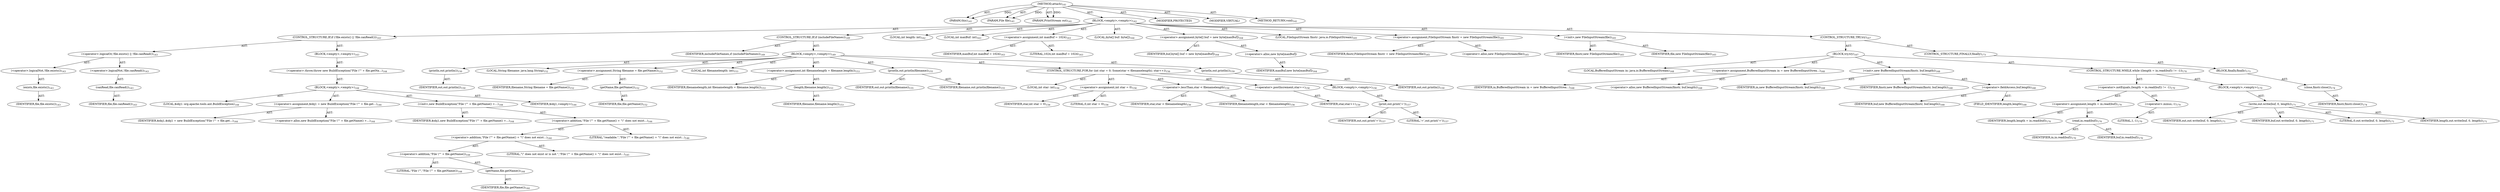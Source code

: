 digraph "attach" {  
"111669149697" [label = <(METHOD,attach)<SUB>141</SUB>> ]
"115964116993" [label = <(PARAM,this)<SUB>141</SUB>> ]
"115964116994" [label = <(PARAM,File file)<SUB>141</SUB>> ]
"115964116995" [label = <(PARAM,PrintStream out)<SUB>141</SUB>> ]
"25769803788" [label = <(BLOCK,&lt;empty&gt;,&lt;empty&gt;)<SUB>142</SUB>> ]
"47244640266" [label = <(CONTROL_STRUCTURE,IF,if (!file.exists() || !file.canRead()))<SUB>143</SUB>> ]
"30064771130" [label = <(&lt;operator&gt;.logicalOr,!file.exists() || !file.canRead())<SUB>143</SUB>> ]
"30064771131" [label = <(&lt;operator&gt;.logicalNot,!file.exists())<SUB>143</SUB>> ]
"30064771132" [label = <(exists,file.exists())<SUB>143</SUB>> ]
"68719476790" [label = <(IDENTIFIER,file,file.exists())<SUB>143</SUB>> ]
"30064771133" [label = <(&lt;operator&gt;.logicalNot,!file.canRead())<SUB>143</SUB>> ]
"30064771134" [label = <(canRead,file.canRead())<SUB>143</SUB>> ]
"68719476791" [label = <(IDENTIFIER,file,file.canRead())<SUB>143</SUB>> ]
"25769803789" [label = <(BLOCK,&lt;empty&gt;,&lt;empty&gt;)<SUB>143</SUB>> ]
"30064771135" [label = <(&lt;operator&gt;.throw,throw new BuildException(&quot;File \&quot;&quot; + file.getNa...)<SUB>144</SUB>> ]
"25769803790" [label = <(BLOCK,&lt;empty&gt;,&lt;empty&gt;)<SUB>144</SUB>> ]
"94489280517" [label = <(LOCAL,$obj1: org.apache.tools.ant.BuildException)<SUB>144</SUB>> ]
"30064771136" [label = <(&lt;operator&gt;.assignment,$obj1 = new BuildException(&quot;File \&quot;&quot; + file.get...)<SUB>144</SUB>> ]
"68719476792" [label = <(IDENTIFIER,$obj1,$obj1 = new BuildException(&quot;File \&quot;&quot; + file.get...)<SUB>144</SUB>> ]
"30064771137" [label = <(&lt;operator&gt;.alloc,new BuildException(&quot;File \&quot;&quot; + file.getName() +...)<SUB>144</SUB>> ]
"30064771138" [label = <(&lt;init&gt;,new BuildException(&quot;File \&quot;&quot; + file.getName() +...)<SUB>144</SUB>> ]
"68719476793" [label = <(IDENTIFIER,$obj1,new BuildException(&quot;File \&quot;&quot; + file.getName() +...)<SUB>144</SUB>> ]
"30064771139" [label = <(&lt;operator&gt;.addition,&quot;File \&quot;&quot; + file.getName() + &quot;\&quot; does not exist...)<SUB>144</SUB>> ]
"30064771140" [label = <(&lt;operator&gt;.addition,&quot;File \&quot;&quot; + file.getName() + &quot;\&quot; does not exist...)<SUB>144</SUB>> ]
"30064771141" [label = <(&lt;operator&gt;.addition,&quot;File \&quot;&quot; + file.getName())<SUB>144</SUB>> ]
"90194313224" [label = <(LITERAL,&quot;File \&quot;&quot;,&quot;File \&quot;&quot; + file.getName())<SUB>144</SUB>> ]
"30064771142" [label = <(getName,file.getName())<SUB>144</SUB>> ]
"68719476794" [label = <(IDENTIFIER,file,file.getName())<SUB>144</SUB>> ]
"90194313225" [label = <(LITERAL,&quot;\&quot; does not exist or is not &quot;,&quot;File \&quot;&quot; + file.getName() + &quot;\&quot; does not exist...)<SUB>145</SUB>> ]
"90194313226" [label = <(LITERAL,&quot;readable.&quot;,&quot;File \&quot;&quot; + file.getName() + &quot;\&quot; does not exist...)<SUB>146</SUB>> ]
"68719476795" [label = <(IDENTIFIER,$obj1,&lt;empty&gt;)<SUB>144</SUB>> ]
"47244640267" [label = <(CONTROL_STRUCTURE,IF,if (includeFileNames))<SUB>149</SUB>> ]
"68719476796" [label = <(IDENTIFIER,includeFileNames,if (includeFileNames))<SUB>149</SUB>> ]
"25769803791" [label = <(BLOCK,&lt;empty&gt;,&lt;empty&gt;)<SUB>149</SUB>> ]
"30064771143" [label = <(println,out.println())<SUB>150</SUB>> ]
"68719476797" [label = <(IDENTIFIER,out,out.println())<SUB>150</SUB>> ]
"94489280518" [label = <(LOCAL,String filename: java.lang.String)<SUB>152</SUB>> ]
"30064771144" [label = <(&lt;operator&gt;.assignment,String filename = file.getName())<SUB>152</SUB>> ]
"68719476798" [label = <(IDENTIFIER,filename,String filename = file.getName())<SUB>152</SUB>> ]
"30064771145" [label = <(getName,file.getName())<SUB>152</SUB>> ]
"68719476799" [label = <(IDENTIFIER,file,file.getName())<SUB>152</SUB>> ]
"94489280519" [label = <(LOCAL,int filenamelength: int)<SUB>153</SUB>> ]
"30064771146" [label = <(&lt;operator&gt;.assignment,int filenamelength = filename.length())<SUB>153</SUB>> ]
"68719476800" [label = <(IDENTIFIER,filenamelength,int filenamelength = filename.length())<SUB>153</SUB>> ]
"30064771147" [label = <(length,filename.length())<SUB>153</SUB>> ]
"68719476801" [label = <(IDENTIFIER,filename,filename.length())<SUB>153</SUB>> ]
"30064771148" [label = <(println,out.println(filename))<SUB>155</SUB>> ]
"68719476802" [label = <(IDENTIFIER,out,out.println(filename))<SUB>155</SUB>> ]
"68719476803" [label = <(IDENTIFIER,filename,out.println(filename))<SUB>155</SUB>> ]
"47244640268" [label = <(CONTROL_STRUCTURE,FOR,for (int star = 0; Some(star &lt; filenamelength); star++))<SUB>156</SUB>> ]
"94489280520" [label = <(LOCAL,int star: int)<SUB>156</SUB>> ]
"30064771149" [label = <(&lt;operator&gt;.assignment,int star = 0)<SUB>156</SUB>> ]
"68719476804" [label = <(IDENTIFIER,star,int star = 0)<SUB>156</SUB>> ]
"90194313227" [label = <(LITERAL,0,int star = 0)<SUB>156</SUB>> ]
"30064771150" [label = <(&lt;operator&gt;.lessThan,star &lt; filenamelength)<SUB>156</SUB>> ]
"68719476805" [label = <(IDENTIFIER,star,star &lt; filenamelength)<SUB>156</SUB>> ]
"68719476806" [label = <(IDENTIFIER,filenamelength,star &lt; filenamelength)<SUB>156</SUB>> ]
"30064771151" [label = <(&lt;operator&gt;.postIncrement,star++)<SUB>156</SUB>> ]
"68719476807" [label = <(IDENTIFIER,star,star++)<SUB>156</SUB>> ]
"25769803792" [label = <(BLOCK,&lt;empty&gt;,&lt;empty&gt;)<SUB>156</SUB>> ]
"30064771152" [label = <(print,out.print('='))<SUB>157</SUB>> ]
"68719476808" [label = <(IDENTIFIER,out,out.print('='))<SUB>157</SUB>> ]
"90194313228" [label = <(LITERAL,'=',out.print('='))<SUB>157</SUB>> ]
"30064771153" [label = <(println,out.println())<SUB>159</SUB>> ]
"68719476809" [label = <(IDENTIFIER,out,out.println())<SUB>159</SUB>> ]
"94489280521" [label = <(LOCAL,int length: int)<SUB>162</SUB>> ]
"94489280522" [label = <(LOCAL,int maxBuf: int)<SUB>163</SUB>> ]
"30064771154" [label = <(&lt;operator&gt;.assignment,int maxBuf = 1024)<SUB>163</SUB>> ]
"68719476810" [label = <(IDENTIFIER,maxBuf,int maxBuf = 1024)<SUB>163</SUB>> ]
"90194313229" [label = <(LITERAL,1024,int maxBuf = 1024)<SUB>163</SUB>> ]
"94489280523" [label = <(LOCAL,byte[] buf: byte[])<SUB>164</SUB>> ]
"30064771155" [label = <(&lt;operator&gt;.assignment,byte[] buf = new byte[maxBuf])<SUB>164</SUB>> ]
"68719476811" [label = <(IDENTIFIER,buf,byte[] buf = new byte[maxBuf])<SUB>164</SUB>> ]
"30064771156" [label = <(&lt;operator&gt;.alloc,new byte[maxBuf])> ]
"68719476812" [label = <(IDENTIFIER,maxBuf,new byte[maxBuf])<SUB>164</SUB>> ]
"94489280524" [label = <(LOCAL,FileInputStream finstr: java.io.FileInputStream)<SUB>165</SUB>> ]
"30064771157" [label = <(&lt;operator&gt;.assignment,FileInputStream finstr = new FileInputStream(file))<SUB>165</SUB>> ]
"68719476813" [label = <(IDENTIFIER,finstr,FileInputStream finstr = new FileInputStream(file))<SUB>165</SUB>> ]
"30064771158" [label = <(&lt;operator&gt;.alloc,new FileInputStream(file))<SUB>165</SUB>> ]
"30064771159" [label = <(&lt;init&gt;,new FileInputStream(file))<SUB>165</SUB>> ]
"68719476814" [label = <(IDENTIFIER,finstr,new FileInputStream(file))<SUB>165</SUB>> ]
"68719476815" [label = <(IDENTIFIER,file,new FileInputStream(file))<SUB>165</SUB>> ]
"47244640269" [label = <(CONTROL_STRUCTURE,TRY,try)<SUB>167</SUB>> ]
"25769803793" [label = <(BLOCK,try,try)<SUB>167</SUB>> ]
"94489280525" [label = <(LOCAL,BufferedInputStream in: java.io.BufferedInputStream)<SUB>168</SUB>> ]
"30064771160" [label = <(&lt;operator&gt;.assignment,BufferedInputStream in = new BufferedInputStrea...)<SUB>168</SUB>> ]
"68719476816" [label = <(IDENTIFIER,in,BufferedInputStream in = new BufferedInputStrea...)<SUB>168</SUB>> ]
"30064771161" [label = <(&lt;operator&gt;.alloc,new BufferedInputStream(finstr, buf.length))<SUB>168</SUB>> ]
"30064771162" [label = <(&lt;init&gt;,new BufferedInputStream(finstr, buf.length))<SUB>168</SUB>> ]
"68719476817" [label = <(IDENTIFIER,in,new BufferedInputStream(finstr, buf.length))<SUB>168</SUB>> ]
"68719476818" [label = <(IDENTIFIER,finstr,new BufferedInputStream(finstr, buf.length))<SUB>168</SUB>> ]
"30064771163" [label = <(&lt;operator&gt;.fieldAccess,buf.length)<SUB>168</SUB>> ]
"68719476819" [label = <(IDENTIFIER,buf,new BufferedInputStream(finstr, buf.length))<SUB>168</SUB>> ]
"55834574848" [label = <(FIELD_IDENTIFIER,length,length)<SUB>168</SUB>> ]
"47244640270" [label = <(CONTROL_STRUCTURE,WHILE,while ((length = in.read(buf)) != -1))<SUB>170</SUB>> ]
"30064771164" [label = <(&lt;operator&gt;.notEquals,(length = in.read(buf)) != -1)<SUB>170</SUB>> ]
"30064771165" [label = <(&lt;operator&gt;.assignment,length = in.read(buf))<SUB>170</SUB>> ]
"68719476820" [label = <(IDENTIFIER,length,length = in.read(buf))<SUB>170</SUB>> ]
"30064771166" [label = <(read,in.read(buf))<SUB>170</SUB>> ]
"68719476821" [label = <(IDENTIFIER,in,in.read(buf))<SUB>170</SUB>> ]
"68719476822" [label = <(IDENTIFIER,buf,in.read(buf))<SUB>170</SUB>> ]
"30064771167" [label = <(&lt;operator&gt;.minus,-1)<SUB>170</SUB>> ]
"90194313230" [label = <(LITERAL,1,-1)<SUB>170</SUB>> ]
"25769803794" [label = <(BLOCK,&lt;empty&gt;,&lt;empty&gt;)<SUB>170</SUB>> ]
"30064771168" [label = <(write,out.write(buf, 0, length))<SUB>171</SUB>> ]
"68719476823" [label = <(IDENTIFIER,out,out.write(buf, 0, length))<SUB>171</SUB>> ]
"68719476824" [label = <(IDENTIFIER,buf,out.write(buf, 0, length))<SUB>171</SUB>> ]
"90194313231" [label = <(LITERAL,0,out.write(buf, 0, length))<SUB>171</SUB>> ]
"68719476825" [label = <(IDENTIFIER,length,out.write(buf, 0, length))<SUB>171</SUB>> ]
"47244640271" [label = <(CONTROL_STRUCTURE,FINALLY,finally)<SUB>173</SUB>> ]
"25769803795" [label = <(BLOCK,finally,finally)<SUB>173</SUB>> ]
"30064771169" [label = <(close,finstr.close())<SUB>174</SUB>> ]
"68719476826" [label = <(IDENTIFIER,finstr,finstr.close())<SUB>174</SUB>> ]
"133143986178" [label = <(MODIFIER,PROTECTED)> ]
"133143986179" [label = <(MODIFIER,VIRTUAL)> ]
"128849018881" [label = <(METHOD_RETURN,void)<SUB>141</SUB>> ]
  "111669149697" -> "115964116993"  [ label = "AST: "] 
  "111669149697" -> "115964116994"  [ label = "AST: "] 
  "111669149697" -> "115964116995"  [ label = "AST: "] 
  "111669149697" -> "25769803788"  [ label = "AST: "] 
  "111669149697" -> "133143986178"  [ label = "AST: "] 
  "111669149697" -> "133143986179"  [ label = "AST: "] 
  "111669149697" -> "128849018881"  [ label = "AST: "] 
  "25769803788" -> "47244640266"  [ label = "AST: "] 
  "25769803788" -> "47244640267"  [ label = "AST: "] 
  "25769803788" -> "94489280521"  [ label = "AST: "] 
  "25769803788" -> "94489280522"  [ label = "AST: "] 
  "25769803788" -> "30064771154"  [ label = "AST: "] 
  "25769803788" -> "94489280523"  [ label = "AST: "] 
  "25769803788" -> "30064771155"  [ label = "AST: "] 
  "25769803788" -> "94489280524"  [ label = "AST: "] 
  "25769803788" -> "30064771157"  [ label = "AST: "] 
  "25769803788" -> "30064771159"  [ label = "AST: "] 
  "25769803788" -> "47244640269"  [ label = "AST: "] 
  "47244640266" -> "30064771130"  [ label = "AST: "] 
  "47244640266" -> "25769803789"  [ label = "AST: "] 
  "30064771130" -> "30064771131"  [ label = "AST: "] 
  "30064771130" -> "30064771133"  [ label = "AST: "] 
  "30064771131" -> "30064771132"  [ label = "AST: "] 
  "30064771132" -> "68719476790"  [ label = "AST: "] 
  "30064771133" -> "30064771134"  [ label = "AST: "] 
  "30064771134" -> "68719476791"  [ label = "AST: "] 
  "25769803789" -> "30064771135"  [ label = "AST: "] 
  "30064771135" -> "25769803790"  [ label = "AST: "] 
  "25769803790" -> "94489280517"  [ label = "AST: "] 
  "25769803790" -> "30064771136"  [ label = "AST: "] 
  "25769803790" -> "30064771138"  [ label = "AST: "] 
  "25769803790" -> "68719476795"  [ label = "AST: "] 
  "30064771136" -> "68719476792"  [ label = "AST: "] 
  "30064771136" -> "30064771137"  [ label = "AST: "] 
  "30064771138" -> "68719476793"  [ label = "AST: "] 
  "30064771138" -> "30064771139"  [ label = "AST: "] 
  "30064771139" -> "30064771140"  [ label = "AST: "] 
  "30064771139" -> "90194313226"  [ label = "AST: "] 
  "30064771140" -> "30064771141"  [ label = "AST: "] 
  "30064771140" -> "90194313225"  [ label = "AST: "] 
  "30064771141" -> "90194313224"  [ label = "AST: "] 
  "30064771141" -> "30064771142"  [ label = "AST: "] 
  "30064771142" -> "68719476794"  [ label = "AST: "] 
  "47244640267" -> "68719476796"  [ label = "AST: "] 
  "47244640267" -> "25769803791"  [ label = "AST: "] 
  "25769803791" -> "30064771143"  [ label = "AST: "] 
  "25769803791" -> "94489280518"  [ label = "AST: "] 
  "25769803791" -> "30064771144"  [ label = "AST: "] 
  "25769803791" -> "94489280519"  [ label = "AST: "] 
  "25769803791" -> "30064771146"  [ label = "AST: "] 
  "25769803791" -> "30064771148"  [ label = "AST: "] 
  "25769803791" -> "47244640268"  [ label = "AST: "] 
  "25769803791" -> "30064771153"  [ label = "AST: "] 
  "30064771143" -> "68719476797"  [ label = "AST: "] 
  "30064771144" -> "68719476798"  [ label = "AST: "] 
  "30064771144" -> "30064771145"  [ label = "AST: "] 
  "30064771145" -> "68719476799"  [ label = "AST: "] 
  "30064771146" -> "68719476800"  [ label = "AST: "] 
  "30064771146" -> "30064771147"  [ label = "AST: "] 
  "30064771147" -> "68719476801"  [ label = "AST: "] 
  "30064771148" -> "68719476802"  [ label = "AST: "] 
  "30064771148" -> "68719476803"  [ label = "AST: "] 
  "47244640268" -> "94489280520"  [ label = "AST: "] 
  "47244640268" -> "30064771149"  [ label = "AST: "] 
  "47244640268" -> "30064771150"  [ label = "AST: "] 
  "47244640268" -> "30064771151"  [ label = "AST: "] 
  "47244640268" -> "25769803792"  [ label = "AST: "] 
  "30064771149" -> "68719476804"  [ label = "AST: "] 
  "30064771149" -> "90194313227"  [ label = "AST: "] 
  "30064771150" -> "68719476805"  [ label = "AST: "] 
  "30064771150" -> "68719476806"  [ label = "AST: "] 
  "30064771151" -> "68719476807"  [ label = "AST: "] 
  "25769803792" -> "30064771152"  [ label = "AST: "] 
  "30064771152" -> "68719476808"  [ label = "AST: "] 
  "30064771152" -> "90194313228"  [ label = "AST: "] 
  "30064771153" -> "68719476809"  [ label = "AST: "] 
  "30064771154" -> "68719476810"  [ label = "AST: "] 
  "30064771154" -> "90194313229"  [ label = "AST: "] 
  "30064771155" -> "68719476811"  [ label = "AST: "] 
  "30064771155" -> "30064771156"  [ label = "AST: "] 
  "30064771156" -> "68719476812"  [ label = "AST: "] 
  "30064771157" -> "68719476813"  [ label = "AST: "] 
  "30064771157" -> "30064771158"  [ label = "AST: "] 
  "30064771159" -> "68719476814"  [ label = "AST: "] 
  "30064771159" -> "68719476815"  [ label = "AST: "] 
  "47244640269" -> "25769803793"  [ label = "AST: "] 
  "47244640269" -> "47244640271"  [ label = "AST: "] 
  "25769803793" -> "94489280525"  [ label = "AST: "] 
  "25769803793" -> "30064771160"  [ label = "AST: "] 
  "25769803793" -> "30064771162"  [ label = "AST: "] 
  "25769803793" -> "47244640270"  [ label = "AST: "] 
  "30064771160" -> "68719476816"  [ label = "AST: "] 
  "30064771160" -> "30064771161"  [ label = "AST: "] 
  "30064771162" -> "68719476817"  [ label = "AST: "] 
  "30064771162" -> "68719476818"  [ label = "AST: "] 
  "30064771162" -> "30064771163"  [ label = "AST: "] 
  "30064771163" -> "68719476819"  [ label = "AST: "] 
  "30064771163" -> "55834574848"  [ label = "AST: "] 
  "47244640270" -> "30064771164"  [ label = "AST: "] 
  "47244640270" -> "25769803794"  [ label = "AST: "] 
  "30064771164" -> "30064771165"  [ label = "AST: "] 
  "30064771164" -> "30064771167"  [ label = "AST: "] 
  "30064771165" -> "68719476820"  [ label = "AST: "] 
  "30064771165" -> "30064771166"  [ label = "AST: "] 
  "30064771166" -> "68719476821"  [ label = "AST: "] 
  "30064771166" -> "68719476822"  [ label = "AST: "] 
  "30064771167" -> "90194313230"  [ label = "AST: "] 
  "25769803794" -> "30064771168"  [ label = "AST: "] 
  "30064771168" -> "68719476823"  [ label = "AST: "] 
  "30064771168" -> "68719476824"  [ label = "AST: "] 
  "30064771168" -> "90194313231"  [ label = "AST: "] 
  "30064771168" -> "68719476825"  [ label = "AST: "] 
  "47244640271" -> "25769803795"  [ label = "AST: "] 
  "25769803795" -> "30064771169"  [ label = "AST: "] 
  "30064771169" -> "68719476826"  [ label = "AST: "] 
  "111669149697" -> "115964116993"  [ label = "DDG: "] 
  "111669149697" -> "115964116994"  [ label = "DDG: "] 
  "111669149697" -> "115964116995"  [ label = "DDG: "] 
}

